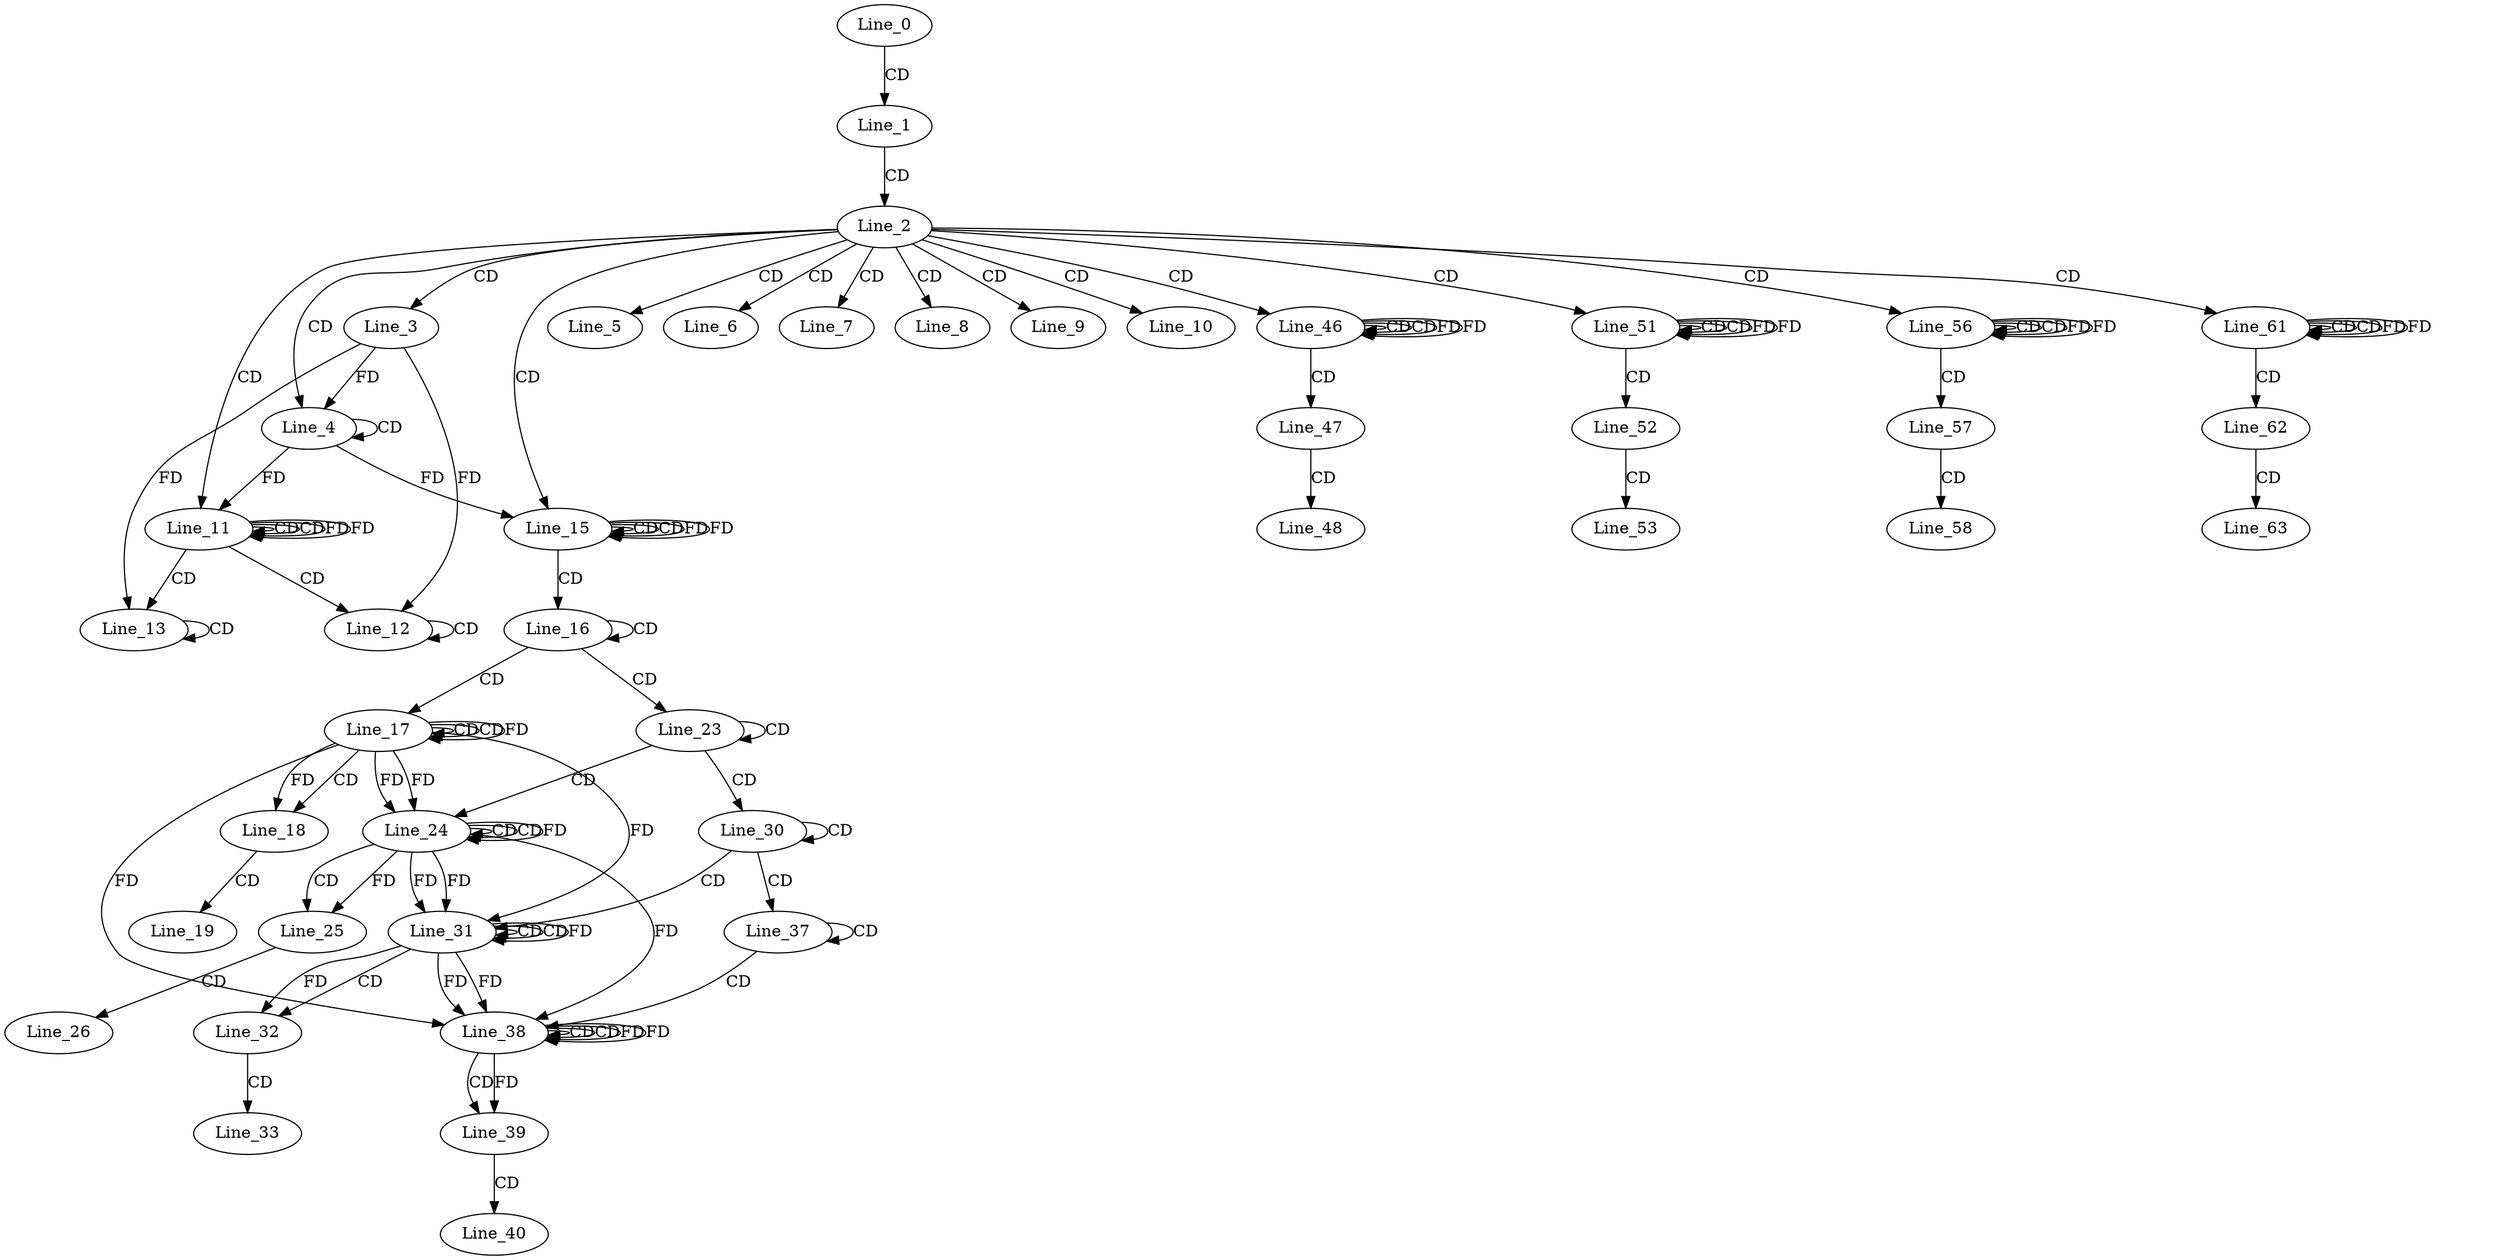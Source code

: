 digraph G {
  Line_0;
  Line_1;
  Line_2;
  Line_3;
  Line_4;
  Line_4;
  Line_5;
  Line_6;
  Line_7;
  Line_8;
  Line_9;
  Line_10;
  Line_11;
  Line_11;
  Line_11;
  Line_12;
  Line_12;
  Line_13;
  Line_13;
  Line_15;
  Line_15;
  Line_15;
  Line_16;
  Line_16;
  Line_17;
  Line_17;
  Line_17;
  Line_18;
  Line_19;
  Line_23;
  Line_23;
  Line_24;
  Line_24;
  Line_24;
  Line_25;
  Line_26;
  Line_30;
  Line_30;
  Line_31;
  Line_31;
  Line_31;
  Line_32;
  Line_33;
  Line_37;
  Line_37;
  Line_38;
  Line_38;
  Line_38;
  Line_39;
  Line_40;
  Line_46;
  Line_46;
  Line_46;
  Line_47;
  Line_48;
  Line_51;
  Line_51;
  Line_51;
  Line_52;
  Line_53;
  Line_56;
  Line_56;
  Line_56;
  Line_57;
  Line_58;
  Line_61;
  Line_61;
  Line_61;
  Line_62;
  Line_63;
  Line_0 -> Line_1 [ label="CD" ];
  Line_1 -> Line_2 [ label="CD" ];
  Line_2 -> Line_3 [ label="CD" ];
  Line_2 -> Line_4 [ label="CD" ];
  Line_4 -> Line_4 [ label="CD" ];
  Line_3 -> Line_4 [ label="FD" ];
  Line_2 -> Line_5 [ label="CD" ];
  Line_2 -> Line_6 [ label="CD" ];
  Line_2 -> Line_7 [ label="CD" ];
  Line_2 -> Line_8 [ label="CD" ];
  Line_2 -> Line_9 [ label="CD" ];
  Line_2 -> Line_10 [ label="CD" ];
  Line_2 -> Line_11 [ label="CD" ];
  Line_11 -> Line_11 [ label="CD" ];
  Line_4 -> Line_11 [ label="FD" ];
  Line_11 -> Line_11 [ label="CD" ];
  Line_11 -> Line_11 [ label="FD" ];
  Line_11 -> Line_12 [ label="CD" ];
  Line_12 -> Line_12 [ label="CD" ];
  Line_3 -> Line_12 [ label="FD" ];
  Line_11 -> Line_13 [ label="CD" ];
  Line_13 -> Line_13 [ label="CD" ];
  Line_3 -> Line_13 [ label="FD" ];
  Line_2 -> Line_15 [ label="CD" ];
  Line_15 -> Line_15 [ label="CD" ];
  Line_4 -> Line_15 [ label="FD" ];
  Line_15 -> Line_15 [ label="CD" ];
  Line_15 -> Line_15 [ label="FD" ];
  Line_15 -> Line_16 [ label="CD" ];
  Line_16 -> Line_16 [ label="CD" ];
  Line_16 -> Line_17 [ label="CD" ];
  Line_17 -> Line_17 [ label="CD" ];
  Line_17 -> Line_17 [ label="CD" ];
  Line_17 -> Line_17 [ label="FD" ];
  Line_17 -> Line_18 [ label="CD" ];
  Line_17 -> Line_18 [ label="FD" ];
  Line_18 -> Line_19 [ label="CD" ];
  Line_16 -> Line_23 [ label="CD" ];
  Line_23 -> Line_23 [ label="CD" ];
  Line_23 -> Line_24 [ label="CD" ];
  Line_24 -> Line_24 [ label="CD" ];
  Line_17 -> Line_24 [ label="FD" ];
  Line_24 -> Line_24 [ label="CD" ];
  Line_24 -> Line_24 [ label="FD" ];
  Line_17 -> Line_24 [ label="FD" ];
  Line_24 -> Line_25 [ label="CD" ];
  Line_24 -> Line_25 [ label="FD" ];
  Line_25 -> Line_26 [ label="CD" ];
  Line_23 -> Line_30 [ label="CD" ];
  Line_30 -> Line_30 [ label="CD" ];
  Line_30 -> Line_31 [ label="CD" ];
  Line_31 -> Line_31 [ label="CD" ];
  Line_24 -> Line_31 [ label="FD" ];
  Line_31 -> Line_31 [ label="CD" ];
  Line_31 -> Line_31 [ label="FD" ];
  Line_24 -> Line_31 [ label="FD" ];
  Line_17 -> Line_31 [ label="FD" ];
  Line_31 -> Line_32 [ label="CD" ];
  Line_31 -> Line_32 [ label="FD" ];
  Line_32 -> Line_33 [ label="CD" ];
  Line_30 -> Line_37 [ label="CD" ];
  Line_37 -> Line_37 [ label="CD" ];
  Line_37 -> Line_38 [ label="CD" ];
  Line_38 -> Line_38 [ label="CD" ];
  Line_31 -> Line_38 [ label="FD" ];
  Line_38 -> Line_38 [ label="CD" ];
  Line_38 -> Line_38 [ label="FD" ];
  Line_31 -> Line_38 [ label="FD" ];
  Line_24 -> Line_38 [ label="FD" ];
  Line_17 -> Line_38 [ label="FD" ];
  Line_38 -> Line_39 [ label="CD" ];
  Line_38 -> Line_39 [ label="FD" ];
  Line_39 -> Line_40 [ label="CD" ];
  Line_2 -> Line_46 [ label="CD" ];
  Line_46 -> Line_46 [ label="CD" ];
  Line_46 -> Line_46 [ label="CD" ];
  Line_46 -> Line_46 [ label="FD" ];
  Line_46 -> Line_47 [ label="CD" ];
  Line_47 -> Line_48 [ label="CD" ];
  Line_2 -> Line_51 [ label="CD" ];
  Line_51 -> Line_51 [ label="CD" ];
  Line_51 -> Line_51 [ label="CD" ];
  Line_51 -> Line_51 [ label="FD" ];
  Line_51 -> Line_52 [ label="CD" ];
  Line_52 -> Line_53 [ label="CD" ];
  Line_2 -> Line_56 [ label="CD" ];
  Line_56 -> Line_56 [ label="CD" ];
  Line_56 -> Line_56 [ label="CD" ];
  Line_56 -> Line_56 [ label="FD" ];
  Line_56 -> Line_57 [ label="CD" ];
  Line_57 -> Line_58 [ label="CD" ];
  Line_2 -> Line_61 [ label="CD" ];
  Line_61 -> Line_61 [ label="CD" ];
  Line_61 -> Line_61 [ label="CD" ];
  Line_61 -> Line_61 [ label="FD" ];
  Line_61 -> Line_62 [ label="CD" ];
  Line_62 -> Line_63 [ label="CD" ];
  Line_11 -> Line_11 [ label="FD" ];
  Line_15 -> Line_15 [ label="FD" ];
  Line_38 -> Line_38 [ label="FD" ];
  Line_46 -> Line_46 [ label="FD" ];
  Line_51 -> Line_51 [ label="FD" ];
  Line_56 -> Line_56 [ label="FD" ];
  Line_61 -> Line_61 [ label="FD" ];
}
